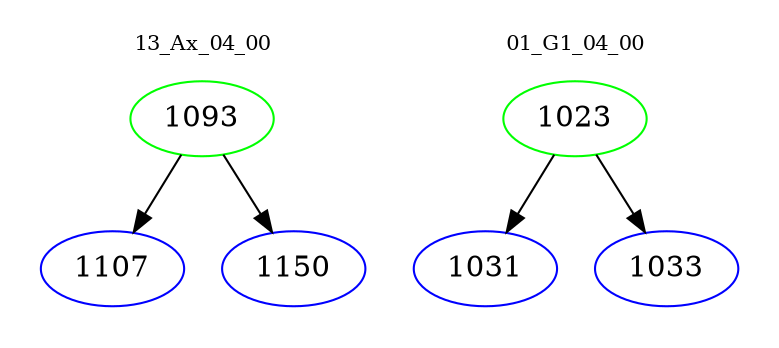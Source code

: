 digraph{
subgraph cluster_0 {
color = white
label = "13_Ax_04_00";
fontsize=10;
T0_1093 [label="1093", color="green"]
T0_1093 -> T0_1107 [color="black"]
T0_1107 [label="1107", color="blue"]
T0_1093 -> T0_1150 [color="black"]
T0_1150 [label="1150", color="blue"]
}
subgraph cluster_1 {
color = white
label = "01_G1_04_00";
fontsize=10;
T1_1023 [label="1023", color="green"]
T1_1023 -> T1_1031 [color="black"]
T1_1031 [label="1031", color="blue"]
T1_1023 -> T1_1033 [color="black"]
T1_1033 [label="1033", color="blue"]
}
}
